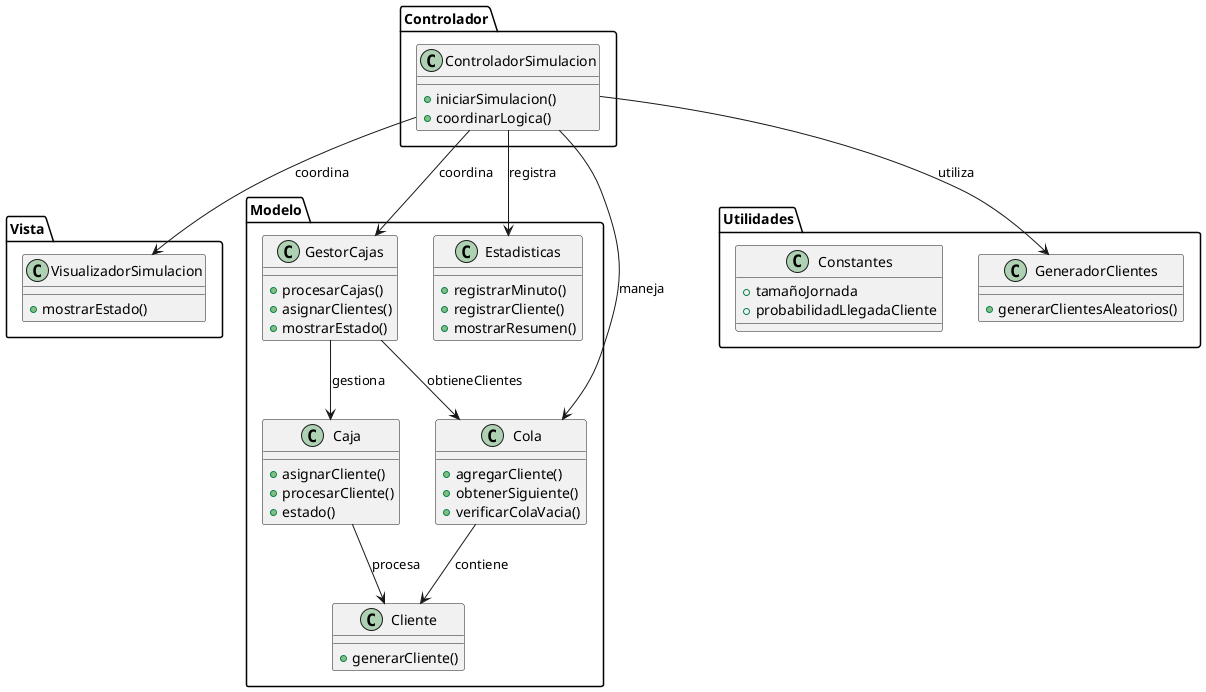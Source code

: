 @startuml

package "Controlador" {
    class ControladorSimulacion {
        +iniciarSimulacion()
        +coordinarLogica()
    }
}

package "Vista" {
    class VisualizadorSimulacion {
        +mostrarEstado()
    }
}

package "Modelo" {
    class Cola {
        +agregarCliente()
        +obtenerSiguiente()
        +verificarColaVacia()
    }

    class Caja {
        +asignarCliente()
        +procesarCliente()
        +estado()
    }

    class GestorCajas {
        +procesarCajas()
        +asignarClientes()
        +mostrarEstado()
    }

    class Cliente {
        +generarCliente()
    }

    class Estadisticas {
        +registrarMinuto()
        +registrarCliente()
        +mostrarResumen()
    }
}

package "Utilidades" {
    class GeneradorClientes {
        +generarClientesAleatorios()
    }

    class Constantes {
        +tamañoJornada
        +probabilidadLlegadaCliente
    }
}

' Relaciones
ControladorSimulacion --> VisualizadorSimulacion : coordina
ControladorSimulacion --> Cola : maneja
ControladorSimulacion --> GestorCajas : coordina
ControladorSimulacion --> Estadisticas : registra

Cola --> Cliente : contiene
GestorCajas --> Caja : gestiona
Caja --> Cliente : procesa

ControladorSimulacion --> GeneradorClientes : utiliza
GestorCajas --> Cola : obtieneClientes

@enduml